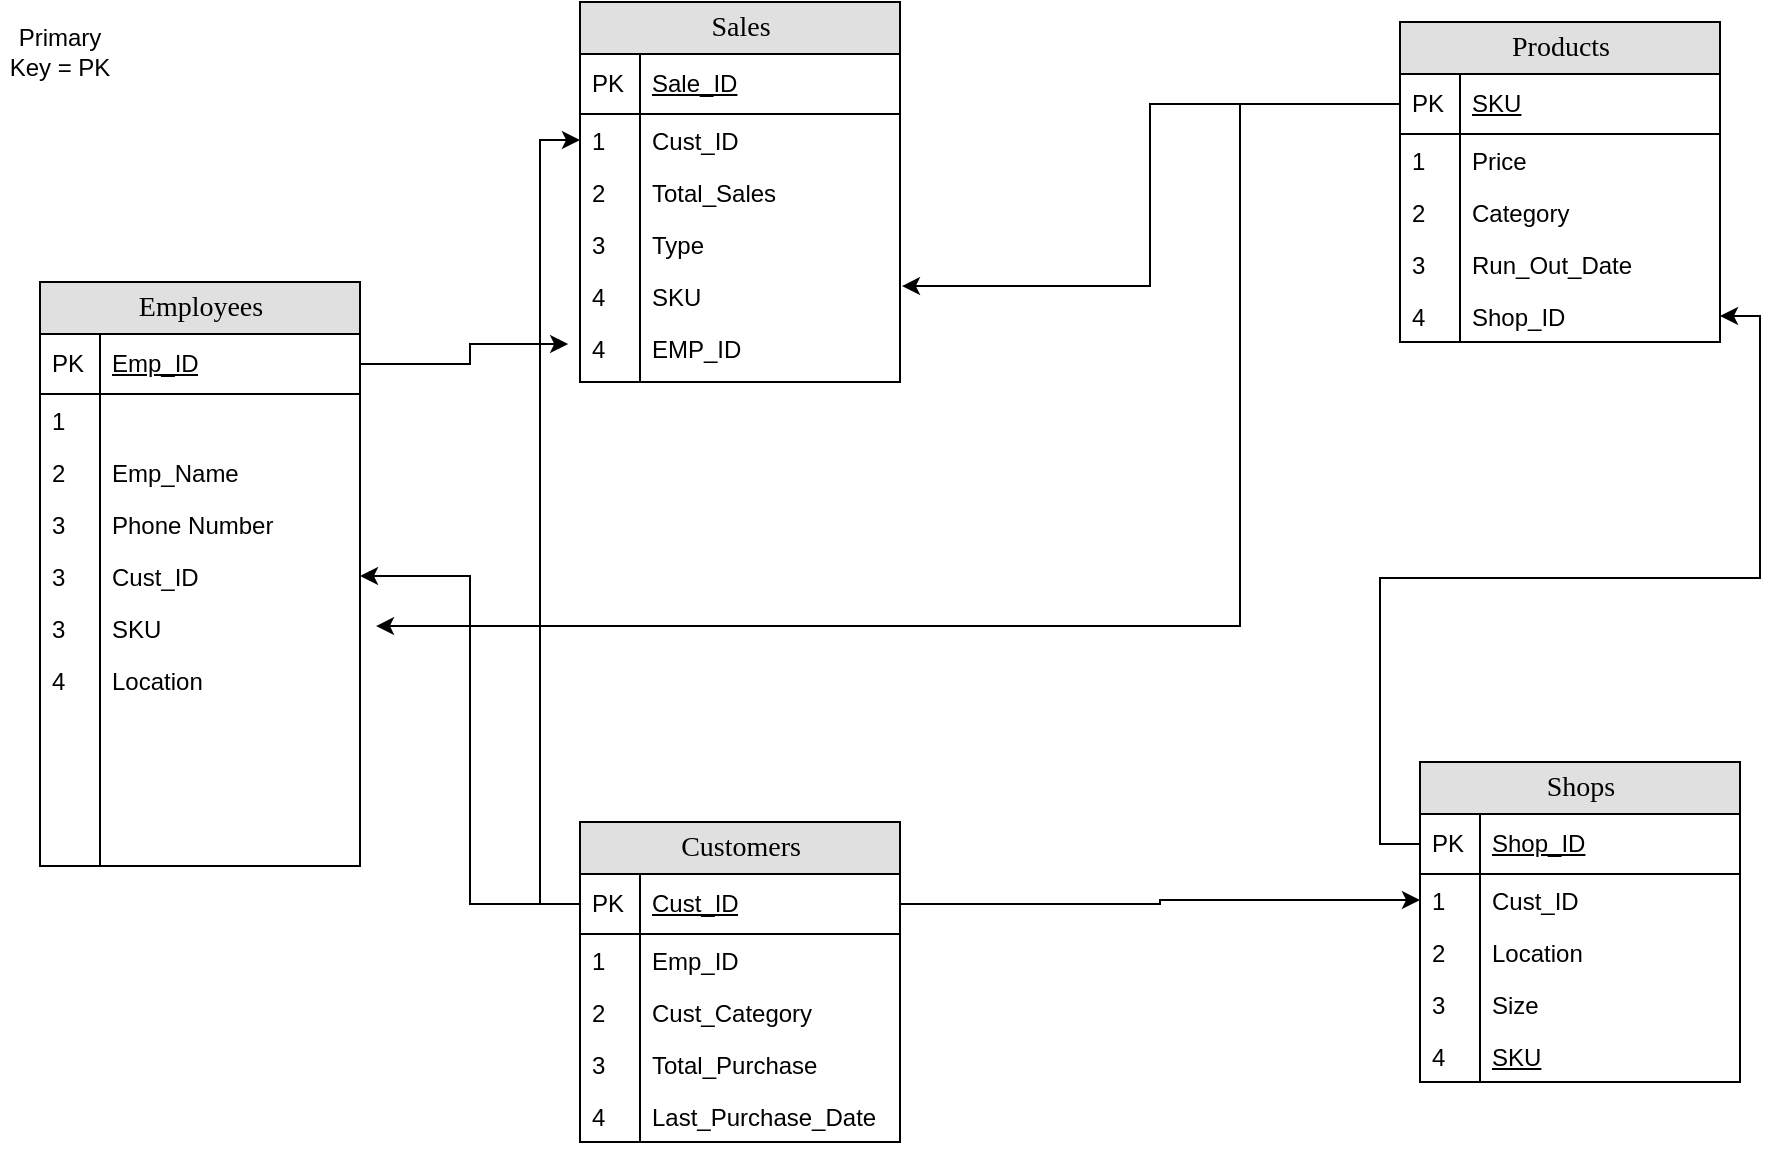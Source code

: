 <mxfile version="20.4.1" type="github">
  <diagram name="Page-1" id="e56a1550-8fbb-45ad-956c-1786394a9013">
    <mxGraphModel dx="2522" dy="727" grid="1" gridSize="10" guides="1" tooltips="1" connect="1" arrows="1" fold="1" page="1" pageScale="1" pageWidth="1100" pageHeight="850" background="none" math="0" shadow="0">
      <root>
        <mxCell id="0" />
        <mxCell id="1" parent="0" />
        <mxCell id="2e49270ec7c68f3f-19" value="Employees" style="swimlane;html=1;fontStyle=0;childLayout=stackLayout;horizontal=1;startSize=26;fillColor=#e0e0e0;horizontalStack=0;resizeParent=1;resizeLast=0;collapsible=1;marginBottom=0;swimlaneFillColor=#ffffff;align=center;rounded=0;shadow=0;comic=0;labelBackgroundColor=none;strokeWidth=1;fontFamily=Verdana;fontSize=14" parent="1" vertex="1">
          <mxGeometry x="-60" y="340" width="160" height="292" as="geometry" />
        </mxCell>
        <mxCell id="2e49270ec7c68f3f-20" value="&lt;span style=&quot;font-weight: 400;&quot;&gt;Emp_ID&lt;/span&gt;" style="shape=partialRectangle;top=0;left=0;right=0;bottom=1;html=1;align=left;verticalAlign=middle;fillColor=none;spacingLeft=34;spacingRight=4;whiteSpace=wrap;overflow=hidden;rotatable=0;points=[[0,0.5],[1,0.5]];portConstraint=eastwest;dropTarget=0;fontStyle=5;" parent="2e49270ec7c68f3f-19" vertex="1">
          <mxGeometry y="26" width="160" height="30" as="geometry" />
        </mxCell>
        <mxCell id="2e49270ec7c68f3f-21" value="PK" style="shape=partialRectangle;top=0;left=0;bottom=0;html=1;fillColor=none;align=left;verticalAlign=middle;spacingLeft=4;spacingRight=4;whiteSpace=wrap;overflow=hidden;rotatable=0;points=[];portConstraint=eastwest;part=1;" parent="2e49270ec7c68f3f-20" vertex="1" connectable="0">
          <mxGeometry width="30" height="30" as="geometry" />
        </mxCell>
        <mxCell id="2e49270ec7c68f3f-22" value="" style="shape=partialRectangle;top=0;left=0;right=0;bottom=0;html=1;align=left;verticalAlign=top;fillColor=none;spacingLeft=34;spacingRight=4;whiteSpace=wrap;overflow=hidden;rotatable=0;points=[[0,0.5],[1,0.5]];portConstraint=eastwest;dropTarget=0;" parent="2e49270ec7c68f3f-19" vertex="1">
          <mxGeometry y="56" width="160" height="26" as="geometry" />
        </mxCell>
        <mxCell id="2e49270ec7c68f3f-23" value="1" style="shape=partialRectangle;top=0;left=0;bottom=0;html=1;fillColor=none;align=left;verticalAlign=top;spacingLeft=4;spacingRight=4;whiteSpace=wrap;overflow=hidden;rotatable=0;points=[];portConstraint=eastwest;part=1;" parent="2e49270ec7c68f3f-22" vertex="1" connectable="0">
          <mxGeometry width="30" height="26" as="geometry" />
        </mxCell>
        <mxCell id="2e49270ec7c68f3f-24" value="Emp_Name" style="shape=partialRectangle;top=0;left=0;right=0;bottom=0;html=1;align=left;verticalAlign=top;fillColor=none;spacingLeft=34;spacingRight=4;whiteSpace=wrap;overflow=hidden;rotatable=0;points=[[0,0.5],[1,0.5]];portConstraint=eastwest;dropTarget=0;" parent="2e49270ec7c68f3f-19" vertex="1">
          <mxGeometry y="82" width="160" height="26" as="geometry" />
        </mxCell>
        <mxCell id="2e49270ec7c68f3f-25" value="2" style="shape=partialRectangle;top=0;left=0;bottom=0;html=1;fillColor=none;align=left;verticalAlign=top;spacingLeft=4;spacingRight=4;whiteSpace=wrap;overflow=hidden;rotatable=0;points=[];portConstraint=eastwest;part=1;" parent="2e49270ec7c68f3f-24" vertex="1" connectable="0">
          <mxGeometry width="30" height="26" as="geometry" />
        </mxCell>
        <mxCell id="2e49270ec7c68f3f-26" value="Phone Number" style="shape=partialRectangle;top=0;left=0;right=0;bottom=0;html=1;align=left;verticalAlign=top;fillColor=none;spacingLeft=34;spacingRight=4;whiteSpace=wrap;overflow=hidden;rotatable=0;points=[[0,0.5],[1,0.5]];portConstraint=eastwest;dropTarget=0;" parent="2e49270ec7c68f3f-19" vertex="1">
          <mxGeometry y="108" width="160" height="26" as="geometry" />
        </mxCell>
        <mxCell id="2e49270ec7c68f3f-27" value="3" style="shape=partialRectangle;top=0;left=0;bottom=0;html=1;fillColor=none;align=left;verticalAlign=top;spacingLeft=4;spacingRight=4;whiteSpace=wrap;overflow=hidden;rotatable=0;points=[];portConstraint=eastwest;part=1;" parent="2e49270ec7c68f3f-26" vertex="1" connectable="0">
          <mxGeometry width="30" height="26" as="geometry" />
        </mxCell>
        <mxCell id="sae0g1v0pGZylqVaJIOd-85" value="Cust_ID" style="shape=partialRectangle;top=0;left=0;right=0;bottom=0;html=1;align=left;verticalAlign=top;fillColor=none;spacingLeft=34;spacingRight=4;whiteSpace=wrap;overflow=hidden;rotatable=0;points=[[0,0.5],[1,0.5]];portConstraint=eastwest;dropTarget=0;" vertex="1" parent="2e49270ec7c68f3f-19">
          <mxGeometry y="134" width="160" height="26" as="geometry" />
        </mxCell>
        <mxCell id="sae0g1v0pGZylqVaJIOd-86" value="3" style="shape=partialRectangle;top=0;left=0;bottom=0;html=1;fillColor=none;align=left;verticalAlign=top;spacingLeft=4;spacingRight=4;whiteSpace=wrap;overflow=hidden;rotatable=0;points=[];portConstraint=eastwest;part=1;" vertex="1" connectable="0" parent="sae0g1v0pGZylqVaJIOd-85">
          <mxGeometry width="30" height="26" as="geometry" />
        </mxCell>
        <mxCell id="sae0g1v0pGZylqVaJIOd-87" value="SKU" style="shape=partialRectangle;top=0;left=0;right=0;bottom=0;html=1;align=left;verticalAlign=top;fillColor=none;spacingLeft=34;spacingRight=4;whiteSpace=wrap;overflow=hidden;rotatable=0;points=[[0,0.5],[1,0.5]];portConstraint=eastwest;dropTarget=0;" vertex="1" parent="2e49270ec7c68f3f-19">
          <mxGeometry y="160" width="160" height="26" as="geometry" />
        </mxCell>
        <mxCell id="sae0g1v0pGZylqVaJIOd-88" value="3" style="shape=partialRectangle;top=0;left=0;bottom=0;html=1;fillColor=none;align=left;verticalAlign=top;spacingLeft=4;spacingRight=4;whiteSpace=wrap;overflow=hidden;rotatable=0;points=[];portConstraint=eastwest;part=1;" vertex="1" connectable="0" parent="sae0g1v0pGZylqVaJIOd-87">
          <mxGeometry width="30" height="26" as="geometry" />
        </mxCell>
        <mxCell id="sae0g1v0pGZylqVaJIOd-9" value="Location&lt;br&gt;" style="shape=partialRectangle;top=0;left=0;right=0;bottom=0;html=1;align=left;verticalAlign=top;fillColor=none;spacingLeft=34;spacingRight=4;whiteSpace=wrap;overflow=hidden;rotatable=0;points=[[0,0.5],[1,0.5]];portConstraint=eastwest;dropTarget=0;" vertex="1" parent="2e49270ec7c68f3f-19">
          <mxGeometry y="186" width="160" height="106" as="geometry" />
        </mxCell>
        <mxCell id="sae0g1v0pGZylqVaJIOd-10" value="4" style="shape=partialRectangle;top=0;left=0;bottom=0;html=1;fillColor=none;align=left;verticalAlign=top;spacingLeft=4;spacingRight=4;whiteSpace=wrap;overflow=hidden;rotatable=0;points=[];portConstraint=eastwest;part=1;" vertex="1" connectable="0" parent="sae0g1v0pGZylqVaJIOd-9">
          <mxGeometry width="30" height="106" as="geometry" />
        </mxCell>
        <mxCell id="sae0g1v0pGZylqVaJIOd-11" value="Products" style="swimlane;html=1;fontStyle=0;childLayout=stackLayout;horizontal=1;startSize=26;fillColor=#e0e0e0;horizontalStack=0;resizeParent=1;resizeLast=0;collapsible=1;marginBottom=0;swimlaneFillColor=#ffffff;align=center;rounded=0;shadow=0;comic=0;labelBackgroundColor=none;strokeWidth=1;fontFamily=Verdana;fontSize=14" vertex="1" parent="1">
          <mxGeometry x="620" y="210" width="160" height="160" as="geometry" />
        </mxCell>
        <mxCell id="sae0g1v0pGZylqVaJIOd-12" value="&lt;span style=&quot;font-weight: 400;&quot;&gt;SKU&lt;/span&gt;" style="shape=partialRectangle;top=0;left=0;right=0;bottom=1;html=1;align=left;verticalAlign=middle;fillColor=none;spacingLeft=34;spacingRight=4;whiteSpace=wrap;overflow=hidden;rotatable=0;points=[[0,0.5],[1,0.5]];portConstraint=eastwest;dropTarget=0;fontStyle=5;" vertex="1" parent="sae0g1v0pGZylqVaJIOd-11">
          <mxGeometry y="26" width="160" height="30" as="geometry" />
        </mxCell>
        <mxCell id="sae0g1v0pGZylqVaJIOd-13" value="PK" style="shape=partialRectangle;top=0;left=0;bottom=0;html=1;fillColor=none;align=left;verticalAlign=middle;spacingLeft=4;spacingRight=4;whiteSpace=wrap;overflow=hidden;rotatable=0;points=[];portConstraint=eastwest;part=1;" vertex="1" connectable="0" parent="sae0g1v0pGZylqVaJIOd-12">
          <mxGeometry width="30" height="30" as="geometry" />
        </mxCell>
        <mxCell id="sae0g1v0pGZylqVaJIOd-14" value="Price" style="shape=partialRectangle;top=0;left=0;right=0;bottom=0;html=1;align=left;verticalAlign=top;fillColor=none;spacingLeft=34;spacingRight=4;whiteSpace=wrap;overflow=hidden;rotatable=0;points=[[0,0.5],[1,0.5]];portConstraint=eastwest;dropTarget=0;" vertex="1" parent="sae0g1v0pGZylqVaJIOd-11">
          <mxGeometry y="56" width="160" height="26" as="geometry" />
        </mxCell>
        <mxCell id="sae0g1v0pGZylqVaJIOd-15" value="1" style="shape=partialRectangle;top=0;left=0;bottom=0;html=1;fillColor=none;align=left;verticalAlign=top;spacingLeft=4;spacingRight=4;whiteSpace=wrap;overflow=hidden;rotatable=0;points=[];portConstraint=eastwest;part=1;" vertex="1" connectable="0" parent="sae0g1v0pGZylqVaJIOd-14">
          <mxGeometry width="30" height="26" as="geometry" />
        </mxCell>
        <mxCell id="sae0g1v0pGZylqVaJIOd-16" value="Category" style="shape=partialRectangle;top=0;left=0;right=0;bottom=0;html=1;align=left;verticalAlign=top;fillColor=none;spacingLeft=34;spacingRight=4;whiteSpace=wrap;overflow=hidden;rotatable=0;points=[[0,0.5],[1,0.5]];portConstraint=eastwest;dropTarget=0;" vertex="1" parent="sae0g1v0pGZylqVaJIOd-11">
          <mxGeometry y="82" width="160" height="26" as="geometry" />
        </mxCell>
        <mxCell id="sae0g1v0pGZylqVaJIOd-17" value="2" style="shape=partialRectangle;top=0;left=0;bottom=0;html=1;fillColor=none;align=left;verticalAlign=top;spacingLeft=4;spacingRight=4;whiteSpace=wrap;overflow=hidden;rotatable=0;points=[];portConstraint=eastwest;part=1;" vertex="1" connectable="0" parent="sae0g1v0pGZylqVaJIOd-16">
          <mxGeometry width="30" height="26" as="geometry" />
        </mxCell>
        <mxCell id="sae0g1v0pGZylqVaJIOd-18" value="Run_Out_Date" style="shape=partialRectangle;top=0;left=0;right=0;bottom=0;html=1;align=left;verticalAlign=top;fillColor=none;spacingLeft=34;spacingRight=4;whiteSpace=wrap;overflow=hidden;rotatable=0;points=[[0,0.5],[1,0.5]];portConstraint=eastwest;dropTarget=0;" vertex="1" parent="sae0g1v0pGZylqVaJIOd-11">
          <mxGeometry y="108" width="160" height="26" as="geometry" />
        </mxCell>
        <mxCell id="sae0g1v0pGZylqVaJIOd-19" value="3" style="shape=partialRectangle;top=0;left=0;bottom=0;html=1;fillColor=none;align=left;verticalAlign=top;spacingLeft=4;spacingRight=4;whiteSpace=wrap;overflow=hidden;rotatable=0;points=[];portConstraint=eastwest;part=1;" vertex="1" connectable="0" parent="sae0g1v0pGZylqVaJIOd-18">
          <mxGeometry width="30" height="26" as="geometry" />
        </mxCell>
        <mxCell id="sae0g1v0pGZylqVaJIOd-20" value="Shop_ID" style="shape=partialRectangle;top=0;left=0;right=0;bottom=0;html=1;align=left;verticalAlign=top;fillColor=none;spacingLeft=34;spacingRight=4;whiteSpace=wrap;overflow=hidden;rotatable=0;points=[[0,0.5],[1,0.5]];portConstraint=eastwest;dropTarget=0;" vertex="1" parent="sae0g1v0pGZylqVaJIOd-11">
          <mxGeometry y="134" width="160" height="26" as="geometry" />
        </mxCell>
        <mxCell id="sae0g1v0pGZylqVaJIOd-21" value="4" style="shape=partialRectangle;top=0;left=0;bottom=0;html=1;fillColor=none;align=left;verticalAlign=top;spacingLeft=4;spacingRight=4;whiteSpace=wrap;overflow=hidden;rotatable=0;points=[];portConstraint=eastwest;part=1;" vertex="1" connectable="0" parent="sae0g1v0pGZylqVaJIOd-20">
          <mxGeometry width="30" height="26" as="geometry" />
        </mxCell>
        <mxCell id="sae0g1v0pGZylqVaJIOd-22" value="Shops" style="swimlane;html=1;fontStyle=0;childLayout=stackLayout;horizontal=1;startSize=26;fillColor=#e0e0e0;horizontalStack=0;resizeParent=1;resizeLast=0;collapsible=1;marginBottom=0;swimlaneFillColor=#ffffff;align=center;rounded=0;shadow=0;comic=0;labelBackgroundColor=none;strokeWidth=1;fontFamily=Verdana;fontSize=14" vertex="1" parent="1">
          <mxGeometry x="630" y="580" width="160" height="160" as="geometry" />
        </mxCell>
        <mxCell id="sae0g1v0pGZylqVaJIOd-23" value="&lt;span style=&quot;font-weight: 400;&quot;&gt;Shop_ID&lt;/span&gt;" style="shape=partialRectangle;top=0;left=0;right=0;bottom=1;html=1;align=left;verticalAlign=middle;fillColor=none;spacingLeft=34;spacingRight=4;whiteSpace=wrap;overflow=hidden;rotatable=0;points=[[0,0.5],[1,0.5]];portConstraint=eastwest;dropTarget=0;fontStyle=5;" vertex="1" parent="sae0g1v0pGZylqVaJIOd-22">
          <mxGeometry y="26" width="160" height="30" as="geometry" />
        </mxCell>
        <mxCell id="sae0g1v0pGZylqVaJIOd-24" value="PK" style="shape=partialRectangle;top=0;left=0;bottom=0;html=1;fillColor=none;align=left;verticalAlign=middle;spacingLeft=4;spacingRight=4;whiteSpace=wrap;overflow=hidden;rotatable=0;points=[];portConstraint=eastwest;part=1;" vertex="1" connectable="0" parent="sae0g1v0pGZylqVaJIOd-23">
          <mxGeometry width="30" height="30" as="geometry" />
        </mxCell>
        <mxCell id="sae0g1v0pGZylqVaJIOd-25" value="Cust_ID" style="shape=partialRectangle;top=0;left=0;right=0;bottom=0;html=1;align=left;verticalAlign=top;fillColor=none;spacingLeft=34;spacingRight=4;whiteSpace=wrap;overflow=hidden;rotatable=0;points=[[0,0.5],[1,0.5]];portConstraint=eastwest;dropTarget=0;" vertex="1" parent="sae0g1v0pGZylqVaJIOd-22">
          <mxGeometry y="56" width="160" height="26" as="geometry" />
        </mxCell>
        <mxCell id="sae0g1v0pGZylqVaJIOd-26" value="1" style="shape=partialRectangle;top=0;left=0;bottom=0;html=1;fillColor=none;align=left;verticalAlign=top;spacingLeft=4;spacingRight=4;whiteSpace=wrap;overflow=hidden;rotatable=0;points=[];portConstraint=eastwest;part=1;" vertex="1" connectable="0" parent="sae0g1v0pGZylqVaJIOd-25">
          <mxGeometry width="30" height="26" as="geometry" />
        </mxCell>
        <mxCell id="sae0g1v0pGZylqVaJIOd-27" value="Location" style="shape=partialRectangle;top=0;left=0;right=0;bottom=0;html=1;align=left;verticalAlign=top;fillColor=none;spacingLeft=34;spacingRight=4;whiteSpace=wrap;overflow=hidden;rotatable=0;points=[[0,0.5],[1,0.5]];portConstraint=eastwest;dropTarget=0;" vertex="1" parent="sae0g1v0pGZylqVaJIOd-22">
          <mxGeometry y="82" width="160" height="26" as="geometry" />
        </mxCell>
        <mxCell id="sae0g1v0pGZylqVaJIOd-28" value="2" style="shape=partialRectangle;top=0;left=0;bottom=0;html=1;fillColor=none;align=left;verticalAlign=top;spacingLeft=4;spacingRight=4;whiteSpace=wrap;overflow=hidden;rotatable=0;points=[];portConstraint=eastwest;part=1;" vertex="1" connectable="0" parent="sae0g1v0pGZylqVaJIOd-27">
          <mxGeometry width="30" height="26" as="geometry" />
        </mxCell>
        <mxCell id="sae0g1v0pGZylqVaJIOd-29" value="Size" style="shape=partialRectangle;top=0;left=0;right=0;bottom=0;html=1;align=left;verticalAlign=top;fillColor=none;spacingLeft=34;spacingRight=4;whiteSpace=wrap;overflow=hidden;rotatable=0;points=[[0,0.5],[1,0.5]];portConstraint=eastwest;dropTarget=0;" vertex="1" parent="sae0g1v0pGZylqVaJIOd-22">
          <mxGeometry y="108" width="160" height="26" as="geometry" />
        </mxCell>
        <mxCell id="sae0g1v0pGZylqVaJIOd-30" value="3" style="shape=partialRectangle;top=0;left=0;bottom=0;html=1;fillColor=none;align=left;verticalAlign=top;spacingLeft=4;spacingRight=4;whiteSpace=wrap;overflow=hidden;rotatable=0;points=[];portConstraint=eastwest;part=1;" vertex="1" connectable="0" parent="sae0g1v0pGZylqVaJIOd-29">
          <mxGeometry width="30" height="26" as="geometry" />
        </mxCell>
        <mxCell id="sae0g1v0pGZylqVaJIOd-31" value="&lt;span style=&quot;text-decoration-line: underline;&quot;&gt;SKU&lt;/span&gt;" style="shape=partialRectangle;top=0;left=0;right=0;bottom=0;html=1;align=left;verticalAlign=top;fillColor=none;spacingLeft=34;spacingRight=4;whiteSpace=wrap;overflow=hidden;rotatable=0;points=[[0,0.5],[1,0.5]];portConstraint=eastwest;dropTarget=0;" vertex="1" parent="sae0g1v0pGZylqVaJIOd-22">
          <mxGeometry y="134" width="160" height="26" as="geometry" />
        </mxCell>
        <mxCell id="sae0g1v0pGZylqVaJIOd-32" value="4" style="shape=partialRectangle;top=0;left=0;bottom=0;html=1;fillColor=none;align=left;verticalAlign=top;spacingLeft=4;spacingRight=4;whiteSpace=wrap;overflow=hidden;rotatable=0;points=[];portConstraint=eastwest;part=1;" vertex="1" connectable="0" parent="sae0g1v0pGZylqVaJIOd-31">
          <mxGeometry width="30" height="26" as="geometry" />
        </mxCell>
        <mxCell id="sae0g1v0pGZylqVaJIOd-33" value="Sales" style="swimlane;html=1;fontStyle=0;childLayout=stackLayout;horizontal=1;startSize=26;fillColor=#e0e0e0;horizontalStack=0;resizeParent=1;resizeLast=0;collapsible=1;marginBottom=0;swimlaneFillColor=#ffffff;align=center;rounded=0;shadow=0;comic=0;labelBackgroundColor=none;strokeWidth=1;fontFamily=Verdana;fontSize=14" vertex="1" parent="1">
          <mxGeometry x="210" y="200" width="160" height="190" as="geometry" />
        </mxCell>
        <mxCell id="sae0g1v0pGZylqVaJIOd-34" value="&lt;span style=&quot;font-weight: 400;&quot;&gt;Sale_ID&lt;/span&gt;" style="shape=partialRectangle;top=0;left=0;right=0;bottom=1;html=1;align=left;verticalAlign=middle;fillColor=none;spacingLeft=34;spacingRight=4;whiteSpace=wrap;overflow=hidden;rotatable=0;points=[[0,0.5],[1,0.5]];portConstraint=eastwest;dropTarget=0;fontStyle=5;" vertex="1" parent="sae0g1v0pGZylqVaJIOd-33">
          <mxGeometry y="26" width="160" height="30" as="geometry" />
        </mxCell>
        <mxCell id="sae0g1v0pGZylqVaJIOd-35" value="PK" style="shape=partialRectangle;top=0;left=0;bottom=0;html=1;fillColor=none;align=left;verticalAlign=middle;spacingLeft=4;spacingRight=4;whiteSpace=wrap;overflow=hidden;rotatable=0;points=[];portConstraint=eastwest;part=1;" vertex="1" connectable="0" parent="sae0g1v0pGZylqVaJIOd-34">
          <mxGeometry width="30" height="30" as="geometry" />
        </mxCell>
        <mxCell id="sae0g1v0pGZylqVaJIOd-36" value="Cust_ID" style="shape=partialRectangle;top=0;left=0;right=0;bottom=0;html=1;align=left;verticalAlign=top;fillColor=none;spacingLeft=34;spacingRight=4;whiteSpace=wrap;overflow=hidden;rotatable=0;points=[[0,0.5],[1,0.5]];portConstraint=eastwest;dropTarget=0;" vertex="1" parent="sae0g1v0pGZylqVaJIOd-33">
          <mxGeometry y="56" width="160" height="26" as="geometry" />
        </mxCell>
        <mxCell id="sae0g1v0pGZylqVaJIOd-37" value="1" style="shape=partialRectangle;top=0;left=0;bottom=0;html=1;fillColor=none;align=left;verticalAlign=top;spacingLeft=4;spacingRight=4;whiteSpace=wrap;overflow=hidden;rotatable=0;points=[];portConstraint=eastwest;part=1;" vertex="1" connectable="0" parent="sae0g1v0pGZylqVaJIOd-36">
          <mxGeometry width="30" height="26" as="geometry" />
        </mxCell>
        <mxCell id="sae0g1v0pGZylqVaJIOd-38" value="Total_Sales" style="shape=partialRectangle;top=0;left=0;right=0;bottom=0;html=1;align=left;verticalAlign=top;fillColor=none;spacingLeft=34;spacingRight=4;whiteSpace=wrap;overflow=hidden;rotatable=0;points=[[0,0.5],[1,0.5]];portConstraint=eastwest;dropTarget=0;" vertex="1" parent="sae0g1v0pGZylqVaJIOd-33">
          <mxGeometry y="82" width="160" height="26" as="geometry" />
        </mxCell>
        <mxCell id="sae0g1v0pGZylqVaJIOd-39" value="2" style="shape=partialRectangle;top=0;left=0;bottom=0;html=1;fillColor=none;align=left;verticalAlign=top;spacingLeft=4;spacingRight=4;whiteSpace=wrap;overflow=hidden;rotatable=0;points=[];portConstraint=eastwest;part=1;" vertex="1" connectable="0" parent="sae0g1v0pGZylqVaJIOd-38">
          <mxGeometry width="30" height="26" as="geometry" />
        </mxCell>
        <mxCell id="sae0g1v0pGZylqVaJIOd-40" value="Type" style="shape=partialRectangle;top=0;left=0;right=0;bottom=0;html=1;align=left;verticalAlign=top;fillColor=none;spacingLeft=34;spacingRight=4;whiteSpace=wrap;overflow=hidden;rotatable=0;points=[[0,0.5],[1,0.5]];portConstraint=eastwest;dropTarget=0;" vertex="1" parent="sae0g1v0pGZylqVaJIOd-33">
          <mxGeometry y="108" width="160" height="26" as="geometry" />
        </mxCell>
        <mxCell id="sae0g1v0pGZylqVaJIOd-41" value="3" style="shape=partialRectangle;top=0;left=0;bottom=0;html=1;fillColor=none;align=left;verticalAlign=top;spacingLeft=4;spacingRight=4;whiteSpace=wrap;overflow=hidden;rotatable=0;points=[];portConstraint=eastwest;part=1;" vertex="1" connectable="0" parent="sae0g1v0pGZylqVaJIOd-40">
          <mxGeometry width="30" height="26" as="geometry" />
        </mxCell>
        <mxCell id="sae0g1v0pGZylqVaJIOd-42" value="SKU" style="shape=partialRectangle;top=0;left=0;right=0;bottom=0;html=1;align=left;verticalAlign=top;fillColor=none;spacingLeft=34;spacingRight=4;whiteSpace=wrap;overflow=hidden;rotatable=0;points=[[0,0.5],[1,0.5]];portConstraint=eastwest;dropTarget=0;" vertex="1" parent="sae0g1v0pGZylqVaJIOd-33">
          <mxGeometry y="134" width="160" height="56" as="geometry" />
        </mxCell>
        <mxCell id="sae0g1v0pGZylqVaJIOd-43" value="4" style="shape=partialRectangle;top=0;left=0;bottom=0;html=1;fillColor=none;align=left;verticalAlign=top;spacingLeft=4;spacingRight=4;whiteSpace=wrap;overflow=hidden;rotatable=0;points=[];portConstraint=eastwest;part=1;" vertex="1" connectable="0" parent="sae0g1v0pGZylqVaJIOd-42">
          <mxGeometry width="30" height="56" as="geometry" />
        </mxCell>
        <mxCell id="sae0g1v0pGZylqVaJIOd-44" value="Customers" style="swimlane;html=1;fontStyle=0;childLayout=stackLayout;horizontal=1;startSize=26;fillColor=#e0e0e0;horizontalStack=0;resizeParent=1;resizeLast=0;collapsible=1;marginBottom=0;swimlaneFillColor=#ffffff;align=center;rounded=0;shadow=0;comic=0;labelBackgroundColor=none;strokeWidth=1;fontFamily=Verdana;fontSize=14" vertex="1" parent="1">
          <mxGeometry x="210" y="610" width="160" height="160" as="geometry" />
        </mxCell>
        <mxCell id="sae0g1v0pGZylqVaJIOd-45" value="&lt;span style=&quot;font-weight: 400;&quot;&gt;Cust_ID&lt;/span&gt;" style="shape=partialRectangle;top=0;left=0;right=0;bottom=1;html=1;align=left;verticalAlign=middle;fillColor=none;spacingLeft=34;spacingRight=4;whiteSpace=wrap;overflow=hidden;rotatable=0;points=[[0,0.5],[1,0.5]];portConstraint=eastwest;dropTarget=0;fontStyle=5;" vertex="1" parent="sae0g1v0pGZylqVaJIOd-44">
          <mxGeometry y="26" width="160" height="30" as="geometry" />
        </mxCell>
        <mxCell id="sae0g1v0pGZylqVaJIOd-46" value="PK" style="shape=partialRectangle;top=0;left=0;bottom=0;html=1;fillColor=none;align=left;verticalAlign=middle;spacingLeft=4;spacingRight=4;whiteSpace=wrap;overflow=hidden;rotatable=0;points=[];portConstraint=eastwest;part=1;" vertex="1" connectable="0" parent="sae0g1v0pGZylqVaJIOd-45">
          <mxGeometry width="30" height="30" as="geometry" />
        </mxCell>
        <mxCell id="sae0g1v0pGZylqVaJIOd-47" value="Emp_ID" style="shape=partialRectangle;top=0;left=0;right=0;bottom=0;html=1;align=left;verticalAlign=top;fillColor=none;spacingLeft=34;spacingRight=4;whiteSpace=wrap;overflow=hidden;rotatable=0;points=[[0,0.5],[1,0.5]];portConstraint=eastwest;dropTarget=0;" vertex="1" parent="sae0g1v0pGZylqVaJIOd-44">
          <mxGeometry y="56" width="160" height="26" as="geometry" />
        </mxCell>
        <mxCell id="sae0g1v0pGZylqVaJIOd-48" value="1" style="shape=partialRectangle;top=0;left=0;bottom=0;html=1;fillColor=none;align=left;verticalAlign=top;spacingLeft=4;spacingRight=4;whiteSpace=wrap;overflow=hidden;rotatable=0;points=[];portConstraint=eastwest;part=1;" vertex="1" connectable="0" parent="sae0g1v0pGZylqVaJIOd-47">
          <mxGeometry width="30" height="26" as="geometry" />
        </mxCell>
        <mxCell id="sae0g1v0pGZylqVaJIOd-49" value="Cust_Category" style="shape=partialRectangle;top=0;left=0;right=0;bottom=0;html=1;align=left;verticalAlign=top;fillColor=none;spacingLeft=34;spacingRight=4;whiteSpace=wrap;overflow=hidden;rotatable=0;points=[[0,0.5],[1,0.5]];portConstraint=eastwest;dropTarget=0;" vertex="1" parent="sae0g1v0pGZylqVaJIOd-44">
          <mxGeometry y="82" width="160" height="26" as="geometry" />
        </mxCell>
        <mxCell id="sae0g1v0pGZylqVaJIOd-50" value="2" style="shape=partialRectangle;top=0;left=0;bottom=0;html=1;fillColor=none;align=left;verticalAlign=top;spacingLeft=4;spacingRight=4;whiteSpace=wrap;overflow=hidden;rotatable=0;points=[];portConstraint=eastwest;part=1;" vertex="1" connectable="0" parent="sae0g1v0pGZylqVaJIOd-49">
          <mxGeometry width="30" height="26" as="geometry" />
        </mxCell>
        <mxCell id="sae0g1v0pGZylqVaJIOd-51" value="Total_Purchase" style="shape=partialRectangle;top=0;left=0;right=0;bottom=0;html=1;align=left;verticalAlign=top;fillColor=none;spacingLeft=34;spacingRight=4;whiteSpace=wrap;overflow=hidden;rotatable=0;points=[[0,0.5],[1,0.5]];portConstraint=eastwest;dropTarget=0;" vertex="1" parent="sae0g1v0pGZylqVaJIOd-44">
          <mxGeometry y="108" width="160" height="26" as="geometry" />
        </mxCell>
        <mxCell id="sae0g1v0pGZylqVaJIOd-52" value="3" style="shape=partialRectangle;top=0;left=0;bottom=0;html=1;fillColor=none;align=left;verticalAlign=top;spacingLeft=4;spacingRight=4;whiteSpace=wrap;overflow=hidden;rotatable=0;points=[];portConstraint=eastwest;part=1;" vertex="1" connectable="0" parent="sae0g1v0pGZylqVaJIOd-51">
          <mxGeometry width="30" height="26" as="geometry" />
        </mxCell>
        <mxCell id="sae0g1v0pGZylqVaJIOd-53" value="Last_Purchase_Date" style="shape=partialRectangle;top=0;left=0;right=0;bottom=0;html=1;align=left;verticalAlign=top;fillColor=none;spacingLeft=34;spacingRight=4;whiteSpace=wrap;overflow=hidden;rotatable=0;points=[[0,0.5],[1,0.5]];portConstraint=eastwest;dropTarget=0;" vertex="1" parent="sae0g1v0pGZylqVaJIOd-44">
          <mxGeometry y="134" width="160" height="26" as="geometry" />
        </mxCell>
        <mxCell id="sae0g1v0pGZylqVaJIOd-54" value="4" style="shape=partialRectangle;top=0;left=0;bottom=0;html=1;fillColor=none;align=left;verticalAlign=top;spacingLeft=4;spacingRight=4;whiteSpace=wrap;overflow=hidden;rotatable=0;points=[];portConstraint=eastwest;part=1;" vertex="1" connectable="0" parent="sae0g1v0pGZylqVaJIOd-53">
          <mxGeometry width="30" height="26" as="geometry" />
        </mxCell>
        <mxCell id="sae0g1v0pGZylqVaJIOd-68" value="" style="edgeStyle=orthogonalEdgeStyle;rounded=0;orthogonalLoop=1;jettySize=auto;html=1;entryX=1.006;entryY=1.308;entryDx=0;entryDy=0;entryPerimeter=0;" edge="1" parent="1" source="sae0g1v0pGZylqVaJIOd-12" target="sae0g1v0pGZylqVaJIOd-40">
          <mxGeometry relative="1" as="geometry" />
        </mxCell>
        <mxCell id="sae0g1v0pGZylqVaJIOd-78" style="edgeStyle=orthogonalEdgeStyle;rounded=0;orthogonalLoop=1;jettySize=auto;html=1;exitX=0;exitY=0.5;exitDx=0;exitDy=0;entryX=0;entryY=0.5;entryDx=0;entryDy=0;" edge="1" parent="1" source="sae0g1v0pGZylqVaJIOd-45" target="sae0g1v0pGZylqVaJIOd-36">
          <mxGeometry relative="1" as="geometry" />
        </mxCell>
        <mxCell id="sae0g1v0pGZylqVaJIOd-79" style="edgeStyle=orthogonalEdgeStyle;rounded=0;orthogonalLoop=1;jettySize=auto;html=1;entryX=1;entryY=0.5;entryDx=0;entryDy=0;" edge="1" parent="1" source="sae0g1v0pGZylqVaJIOd-23" target="sae0g1v0pGZylqVaJIOd-20">
          <mxGeometry relative="1" as="geometry" />
        </mxCell>
        <mxCell id="sae0g1v0pGZylqVaJIOd-81" style="edgeStyle=orthogonalEdgeStyle;rounded=0;orthogonalLoop=1;jettySize=auto;html=1;exitX=1;exitY=0.5;exitDx=0;exitDy=0;entryX=0;entryY=0.5;entryDx=0;entryDy=0;" edge="1" parent="1" source="sae0g1v0pGZylqVaJIOd-45" target="sae0g1v0pGZylqVaJIOd-25">
          <mxGeometry relative="1" as="geometry" />
        </mxCell>
        <mxCell id="sae0g1v0pGZylqVaJIOd-84" value="Primary Key = PK" style="text;html=1;strokeColor=none;fillColor=none;align=center;verticalAlign=middle;whiteSpace=wrap;rounded=0;" vertex="1" parent="1">
          <mxGeometry x="-80" y="210" width="60" height="30" as="geometry" />
        </mxCell>
        <mxCell id="sae0g1v0pGZylqVaJIOd-89" style="edgeStyle=orthogonalEdgeStyle;rounded=0;orthogonalLoop=1;jettySize=auto;html=1;exitX=0;exitY=0.5;exitDx=0;exitDy=0;entryX=1;entryY=0.5;entryDx=0;entryDy=0;" edge="1" parent="1" source="sae0g1v0pGZylqVaJIOd-45" target="sae0g1v0pGZylqVaJIOd-85">
          <mxGeometry relative="1" as="geometry" />
        </mxCell>
        <mxCell id="sae0g1v0pGZylqVaJIOd-90" style="edgeStyle=orthogonalEdgeStyle;rounded=0;orthogonalLoop=1;jettySize=auto;html=1;exitX=0;exitY=0.5;exitDx=0;exitDy=0;entryX=1.05;entryY=0.462;entryDx=0;entryDy=0;entryPerimeter=0;" edge="1" parent="1" source="sae0g1v0pGZylqVaJIOd-12" target="sae0g1v0pGZylqVaJIOd-87">
          <mxGeometry relative="1" as="geometry">
            <Array as="points">
              <mxPoint x="540" y="251" />
              <mxPoint x="540" y="512" />
            </Array>
          </mxGeometry>
        </mxCell>
        <mxCell id="sae0g1v0pGZylqVaJIOd-91" value="EMP_ID" style="shape=partialRectangle;top=0;left=0;right=0;bottom=0;html=1;align=left;verticalAlign=top;fillColor=none;spacingLeft=34;spacingRight=4;whiteSpace=wrap;overflow=hidden;rotatable=0;points=[[0,0.5],[1,0.5]];portConstraint=eastwest;dropTarget=0;" vertex="1" parent="1">
          <mxGeometry x="210" y="360" width="160" height="26" as="geometry" />
        </mxCell>
        <mxCell id="sae0g1v0pGZylqVaJIOd-92" value="4" style="shape=partialRectangle;top=0;left=0;bottom=0;html=1;fillColor=none;align=left;verticalAlign=top;spacingLeft=4;spacingRight=4;whiteSpace=wrap;overflow=hidden;rotatable=0;points=[];portConstraint=eastwest;part=1;" vertex="1" connectable="0" parent="sae0g1v0pGZylqVaJIOd-91">
          <mxGeometry width="30" height="26" as="geometry" />
        </mxCell>
        <mxCell id="sae0g1v0pGZylqVaJIOd-93" style="edgeStyle=orthogonalEdgeStyle;rounded=0;orthogonalLoop=1;jettySize=auto;html=1;exitX=1;exitY=0.5;exitDx=0;exitDy=0;entryX=-0.037;entryY=0.423;entryDx=0;entryDy=0;entryPerimeter=0;" edge="1" parent="1" source="2e49270ec7c68f3f-20" target="sae0g1v0pGZylqVaJIOd-91">
          <mxGeometry relative="1" as="geometry" />
        </mxCell>
      </root>
    </mxGraphModel>
  </diagram>
</mxfile>
